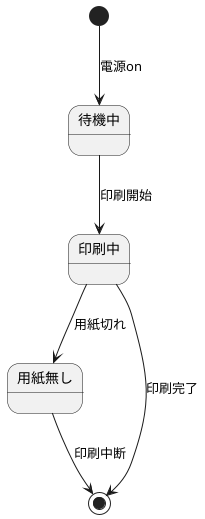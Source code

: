 @startuml 演習6-1_SD_プリンタ
state 待機中
state 印刷中
state 用紙無し

[*] --> 待機中: 電源on
待機中 --> 印刷中: 印刷開始
印刷中 --> 用紙無し: 用紙切れ
用紙無し --> [*]: 印刷中断
印刷中 --> [*]: 印刷完了

@enduml